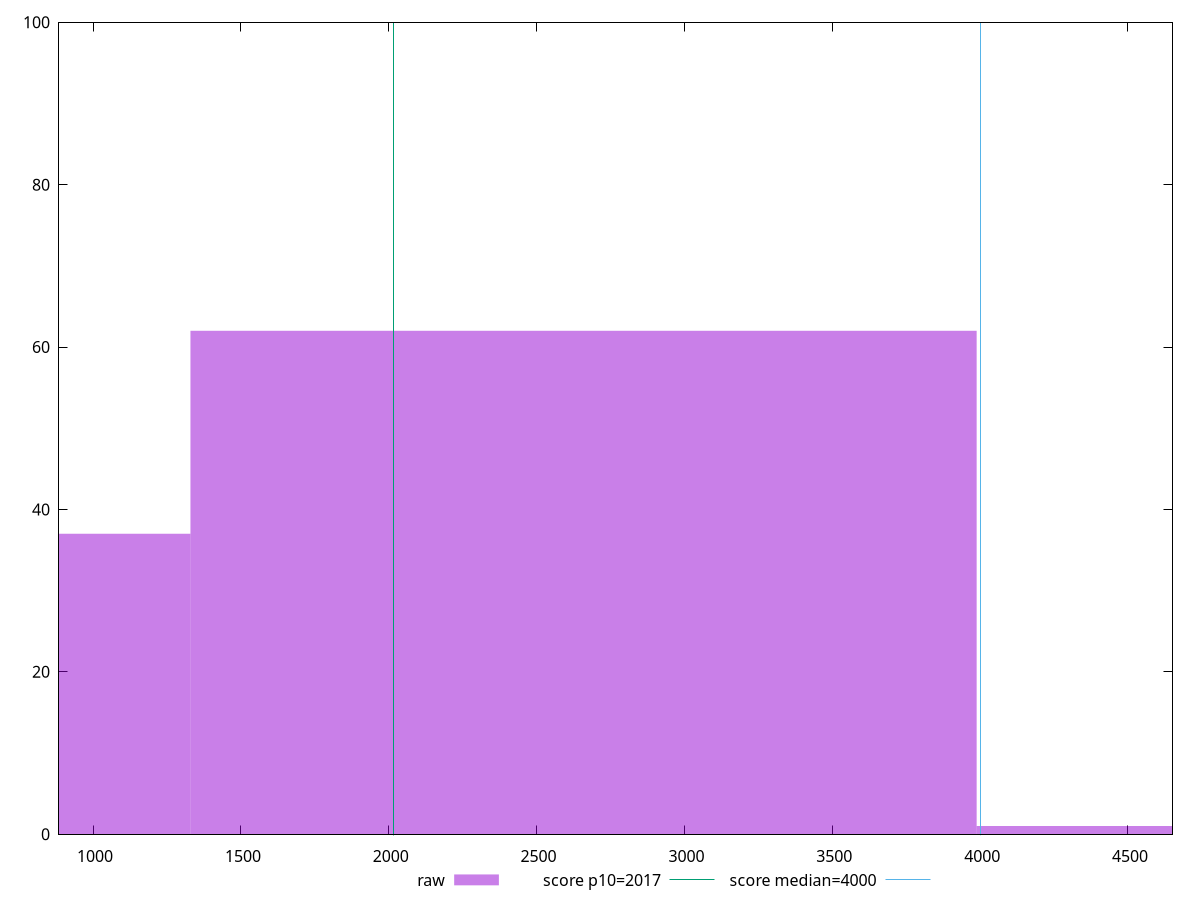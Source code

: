 reset

$raw <<EOF
2658.805585824561 62
0 37
5317.611171649122 1
EOF

set key outside below
set boxwidth 2658.805585824561
set xrange [884.8759999999999:4650.531999999999]
set yrange [0:100]
set trange [0:100]
set style fill transparent solid 0.5 noborder

set parametric
set terminal svg size 640, 490 enhanced background rgb 'white'
set output "reports/report_00027_2021-02-24T12-40-31.850Z/mainthread-work-breakdown/samples/agenda/raw/histogram.svg"

plot $raw title "raw" with boxes, \
     2017,t title "score p10=2017", \
     4000,t title "score median=4000"

reset
